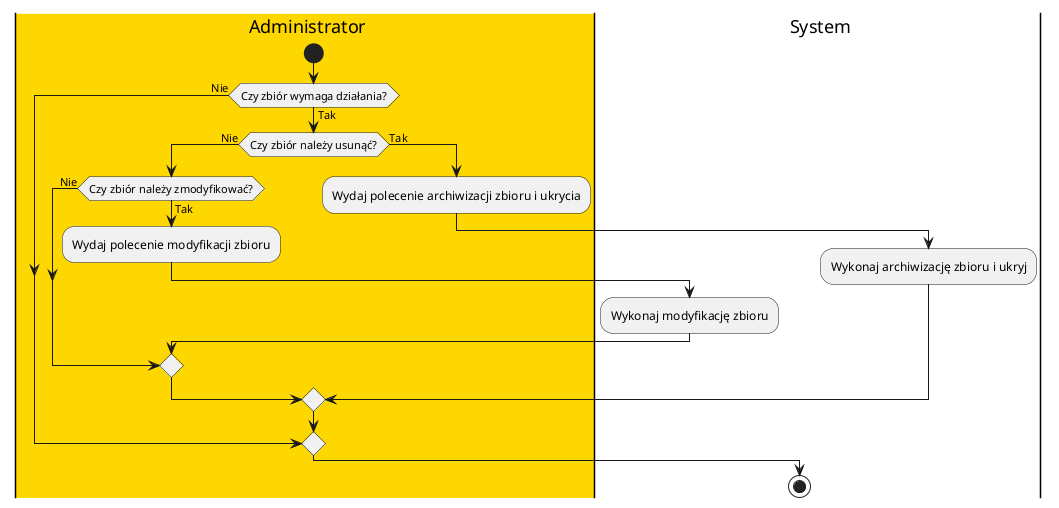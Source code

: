 @startuml

|#gold|a| Administrator
|s| System
|a|

start
if (Czy zbiór wymaga działania?) then (Tak)
  if (Czy zbiór należy usunąć?) then (Nie)
    if (Czy zbiór należy zmodyfikować?) then (Nie)
    else (Tak)
    :Wydaj polecenie modyfikacji zbioru;
    |s|
    :Wykonaj modyfikację zbioru;
    endif
    
  else (Tak)
  |a|
  :Wydaj polecenie archiwizacji zbioru i ukrycia;
  |s|
  :Wykonaj archiwizację zbioru i ukryj;
  endif
else (Nie)
endif

stop

@enduml